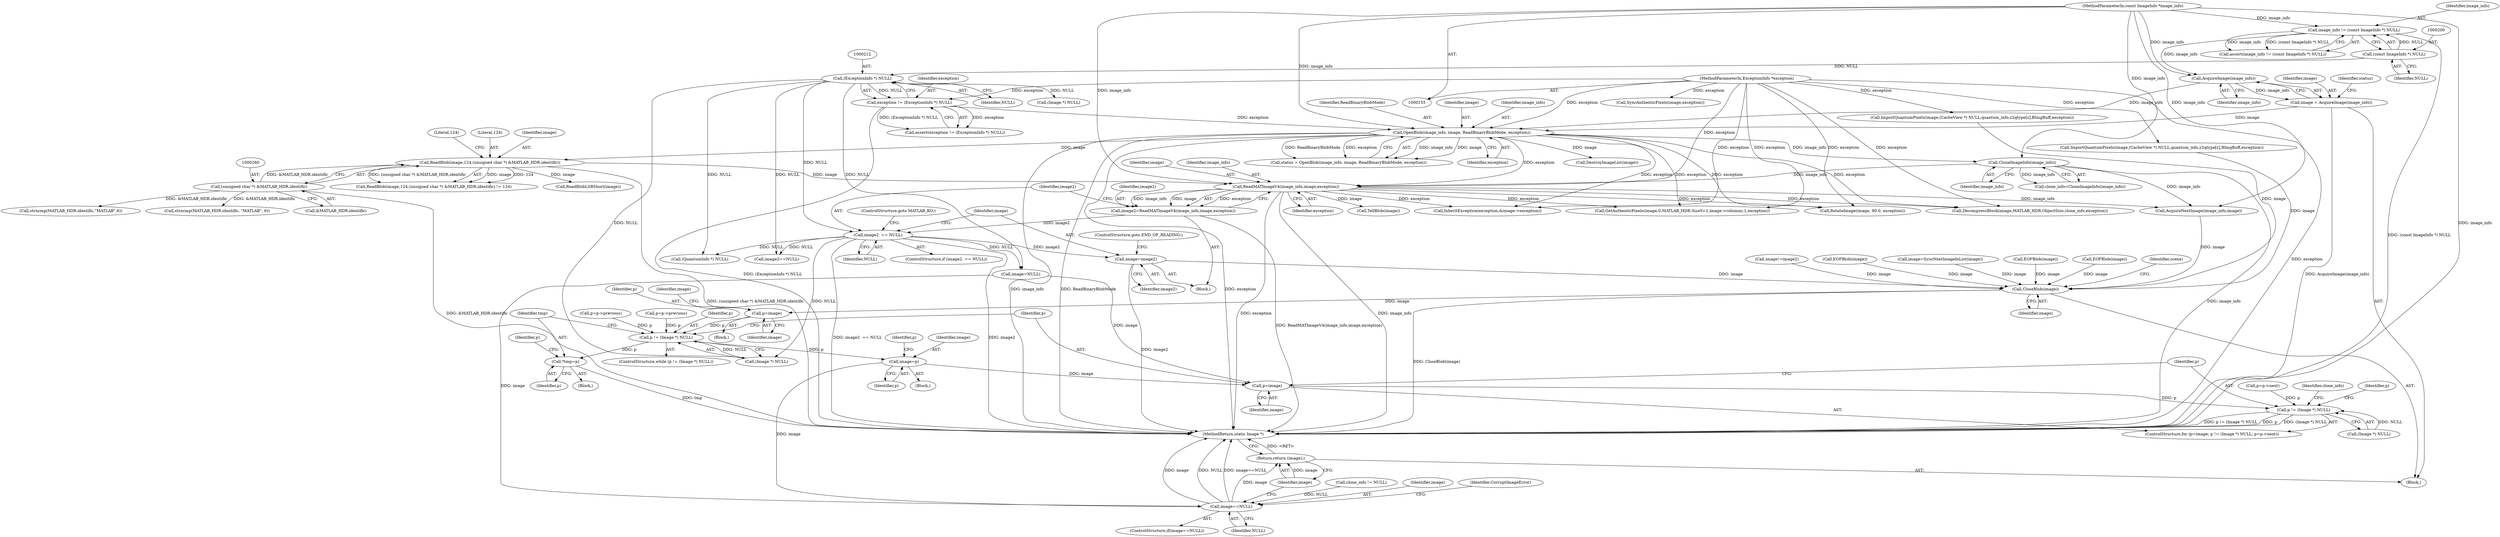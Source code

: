 digraph "0_ImageMagick_437a35e57db5ec078f4a3ccbf71f941276e88430@pointer" {
"1000290" [label="(Call,image=image2)"];
"1000286" [label="(Call,image2  == NULL)"];
"1000279" [label="(Call,image2=ReadMATImageV4(image_info,image,exception))"];
"1000281" [label="(Call,ReadMATImageV4(image_info,image,exception))"];
"1000252" [label="(Call,CloneImageInfo(image_info))"];
"1000232" [label="(Call,OpenBlob(image_info, image, ReadBinaryBlobMode, exception))"];
"1000228" [label="(Call,AcquireImage(image_info))"];
"1000197" [label="(Call,image_info != (const ImageInfo *) NULL)"];
"1000156" [label="(MethodParameterIn,const ImageInfo *image_info)"];
"1000199" [label="(Call,(const ImageInfo *) NULL)"];
"1000226" [label="(Call,image = AcquireImage(image_info))"];
"1000209" [label="(Call,exception != (ExceptionInfo *) NULL)"];
"1000157" [label="(MethodParameterIn,ExceptionInfo *exception)"];
"1000211" [label="(Call,(ExceptionInfo *) NULL)"];
"1000256" [label="(Call,ReadBlob(image,124,(unsigned char *) &MATLAB_HDR.identific))"];
"1000259" [label="(Call,(unsigned char *) &MATLAB_HDR.identific)"];
"1001704" [label="(Call,CloseBlob(image))"];
"1001712" [label="(Call,p=image)"];
"1001719" [label="(Call,p != (Image *) NULL)"];
"1001726" [label="(Call,*tmp=p)"];
"1001752" [label="(Call,image=p)"];
"1001761" [label="(Call,p=image)"];
"1001764" [label="(Call,p != (Image *) NULL)"];
"1001819" [label="(Call,image==NULL)"];
"1001825" [label="(Return,return (image);)"];
"1001728" [label="(Identifier,p)"];
"1000528" [label="(Call,image!=image2)"];
"1000257" [label="(Identifier,image)"];
"1000284" [label="(Identifier,exception)"];
"1000255" [label="(Call,ReadBlob(image,124,(unsigned char *) &MATLAB_HDR.identific) != 124)"];
"1000198" [label="(Identifier,image_info)"];
"1001825" [label="(Return,return (image);)"];
"1000228" [label="(Call,AcquireImage(image_info))"];
"1001763" [label="(Identifier,image)"];
"1000265" [label="(Literal,124)"];
"1000261" [label="(Call,&MATLAB_HDR.identific)"];
"1001819" [label="(Call,image==NULL)"];
"1001715" [label="(Call,image=NULL)"];
"1001302" [label="(Call,ImportQuantumPixels(image,(CacheView *) NULL,quantum_info,z2qtype[z],BImgBuff,exception))"];
"1001718" [label="(ControlStructure,while (p != (Image *) NULL))"];
"1001827" [label="(MethodReturn,static Image *)"];
"1001764" [label="(Call,p != (Image *) NULL)"];
"1000256" [label="(Call,ReadBlob(image,124,(unsigned char *) &MATLAB_HDR.identific))"];
"1001754" [label="(Identifier,p)"];
"1000278" [label="(Block,)"];
"1000424" [label="(Call,EOFBlob(image))"];
"1000285" [label="(ControlStructure,if (image2  == NULL))"];
"1000213" [label="(Identifier,NULL)"];
"1001769" [label="(Call,p=p->next)"];
"1000227" [label="(Identifier,image)"];
"1001826" [label="(Identifier,image)"];
"1001781" [label="(Call,clone_info != NULL)"];
"1001766" [label="(Call,(Image *) NULL)"];
"1000244" [label="(Call,DestroyImageList(image))"];
"1000258" [label="(Literal,124)"];
"1000291" [label="(Identifier,image)"];
"1001724" [label="(Block,)"];
"1001606" [label="(Call,AcquireNextImage(image_info,image))"];
"1000289" [label="(ControlStructure,goto MATLAB_KO;)"];
"1000156" [label="(MethodParameterIn,const ImageInfo *image_info)"];
"1001077" [label="(Call,InheritException(exception,&image->exception))"];
"1001618" [label="(Call,image=SyncNextImageInList(image))"];
"1001762" [label="(Identifier,p)"];
"1000293" [label="(ControlStructure,goto END_OF_READING;)"];
"1001714" [label="(Identifier,image)"];
"1001761" [label="(Call,p=image)"];
"1000199" [label="(Call,(const ImageInfo *) NULL)"];
"1001753" [label="(Identifier,image)"];
"1000226" [label="(Call,image = AcquireImage(image_info))"];
"1001514" [label="(Call,RotateImage(image, 90.0, exception))"];
"1001818" [label="(ControlStructure,if(image==NULL))"];
"1000283" [label="(Identifier,image)"];
"1000208" [label="(Call,assert(exception != (ExceptionInfo *) NULL))"];
"1000230" [label="(Call,status = OpenBlob(image_info, image, ReadBinaryBlobMode, exception))"];
"1000290" [label="(Call,image=image2)"];
"1000247" [label="(Call,(Image *) NULL)"];
"1000196" [label="(Call,assert(image_info != (const ImageInfo *) NULL))"];
"1001706" [label="(Block,)"];
"1000253" [label="(Identifier,image_info)"];
"1000234" [label="(Identifier,image)"];
"1001704" [label="(Call,CloseBlob(image))"];
"1001782" [label="(Identifier,clone_info)"];
"1000279" [label="(Call,image2=ReadMATImageV4(image_info,image,exception))"];
"1000250" [label="(Call,clone_info=CloneImageInfo(image_info))"];
"1001742" [label="(Call,p=p->previous)"];
"1000434" [label="(Call,EOFBlob(image))"];
"1000280" [label="(Identifier,image2)"];
"1001712" [label="(Call,p=image)"];
"1000281" [label="(Call,ReadMATImageV4(image_info,image,exception))"];
"1000401" [label="(Call,TellBlob(image))"];
"1000405" [label="(Call,EOFBlob(image))"];
"1001721" [label="(Call,(Image *) NULL)"];
"1000211" [label="(Call,(ExceptionInfo *) NULL)"];
"1000231" [label="(Identifier,status)"];
"1000288" [label="(Identifier,NULL)"];
"1000233" [label="(Identifier,image_info)"];
"1000984" [label="(Call,(QuantumInfo *) NULL)"];
"1000458" [label="(Call,DecompressBlock(image,MATLAB_HDR.ObjectSize,clone_info,exception))"];
"1000282" [label="(Identifier,image_info)"];
"1001342" [label="(Call,SyncAuthenticPixels(image,exception))"];
"1000235" [label="(Identifier,ReadBinaryBlobMode)"];
"1000232" [label="(Call,OpenBlob(image_info, image, ReadBinaryBlobMode, exception))"];
"1000197" [label="(Call,image_info != (const ImageInfo *) NULL)"];
"1001713" [label="(Identifier,p)"];
"1000210" [label="(Identifier,exception)"];
"1001760" [label="(ControlStructure,for (p=image; p != (Image *) NULL; p=p->next))"];
"1000229" [label="(Identifier,image_info)"];
"1000286" [label="(Call,image2  == NULL)"];
"1001716" [label="(Identifier,image)"];
"1001755" [label="(Call,p=p->previous)"];
"1000201" [label="(Identifier,NULL)"];
"1001710" [label="(Identifier,scene)"];
"1001752" [label="(Call,image=p)"];
"1000236" [label="(Identifier,exception)"];
"1000157" [label="(MethodParameterIn,ExceptionInfo *exception)"];
"1000271" [label="(Call,strncmp(MATLAB_HDR.identific,\"MATLAB\",6))"];
"1001756" [label="(Identifier,p)"];
"1001751" [label="(Block,)"];
"1001726" [label="(Call,*tmp=p)"];
"1001705" [label="(Identifier,image)"];
"1000287" [label="(Identifier,image2)"];
"1000158" [label="(Block,)"];
"1000298" [label="(Call,ReadBlobLSBShort(image))"];
"1001266" [label="(Call,ImportQuantumPixels(image,(CacheView *) NULL,quantum_info,z2qtype[z],BImgBuff,exception))"];
"1000209" [label="(Call,exception != (ExceptionInfo *) NULL)"];
"1000292" [label="(Identifier,image2)"];
"1001174" [label="(Call,GetAuthenticPixels(image,0,MATLAB_HDR.SizeY-i-1,image->columns,1,exception))"];
"1000389" [label="(Call,strncmp(MATLAB_HDR.identific, \"MATLAB\", 6))"];
"1001720" [label="(Identifier,p)"];
"1001765" [label="(Identifier,p)"];
"1000466" [label="(Call,image2==NULL)"];
"1000259" [label="(Call,(unsigned char *) &MATLAB_HDR.identific)"];
"1000252" [label="(Call,CloneImageInfo(image_info))"];
"1001820" [label="(Identifier,image)"];
"1001727" [label="(Identifier,tmp)"];
"1001823" [label="(Identifier,CorruptImageError)"];
"1001776" [label="(Identifier,p)"];
"1001719" [label="(Call,p != (Image *) NULL)"];
"1001733" [label="(Identifier,p)"];
"1001821" [label="(Identifier,NULL)"];
"1000290" -> "1000278"  [label="AST: "];
"1000290" -> "1000292"  [label="CFG: "];
"1000291" -> "1000290"  [label="AST: "];
"1000292" -> "1000290"  [label="AST: "];
"1000293" -> "1000290"  [label="CFG: "];
"1000290" -> "1001827"  [label="DDG: image2"];
"1000286" -> "1000290"  [label="DDG: image2"];
"1000290" -> "1001704"  [label="DDG: image"];
"1000286" -> "1000285"  [label="AST: "];
"1000286" -> "1000288"  [label="CFG: "];
"1000287" -> "1000286"  [label="AST: "];
"1000288" -> "1000286"  [label="AST: "];
"1000289" -> "1000286"  [label="CFG: "];
"1000291" -> "1000286"  [label="CFG: "];
"1000286" -> "1001827"  [label="DDG: image2  == NULL"];
"1000286" -> "1001827"  [label="DDG: image2"];
"1000279" -> "1000286"  [label="DDG: image2"];
"1000211" -> "1000286"  [label="DDG: NULL"];
"1000286" -> "1000466"  [label="DDG: NULL"];
"1000286" -> "1000984"  [label="DDG: NULL"];
"1000286" -> "1001715"  [label="DDG: NULL"];
"1000286" -> "1001721"  [label="DDG: NULL"];
"1000279" -> "1000278"  [label="AST: "];
"1000279" -> "1000281"  [label="CFG: "];
"1000280" -> "1000279"  [label="AST: "];
"1000281" -> "1000279"  [label="AST: "];
"1000287" -> "1000279"  [label="CFG: "];
"1000279" -> "1001827"  [label="DDG: ReadMATImageV4(image_info,image,exception)"];
"1000281" -> "1000279"  [label="DDG: image_info"];
"1000281" -> "1000279"  [label="DDG: image"];
"1000281" -> "1000279"  [label="DDG: exception"];
"1000281" -> "1000284"  [label="CFG: "];
"1000282" -> "1000281"  [label="AST: "];
"1000283" -> "1000281"  [label="AST: "];
"1000284" -> "1000281"  [label="AST: "];
"1000281" -> "1001827"  [label="DDG: image_info"];
"1000281" -> "1001827"  [label="DDG: exception"];
"1000252" -> "1000281"  [label="DDG: image_info"];
"1000156" -> "1000281"  [label="DDG: image_info"];
"1000256" -> "1000281"  [label="DDG: image"];
"1000232" -> "1000281"  [label="DDG: exception"];
"1000157" -> "1000281"  [label="DDG: exception"];
"1000281" -> "1000401"  [label="DDG: image"];
"1000281" -> "1000458"  [label="DDG: exception"];
"1000281" -> "1001077"  [label="DDG: exception"];
"1000281" -> "1001174"  [label="DDG: exception"];
"1000281" -> "1001514"  [label="DDG: exception"];
"1000281" -> "1001606"  [label="DDG: image_info"];
"1000252" -> "1000250"  [label="AST: "];
"1000252" -> "1000253"  [label="CFG: "];
"1000253" -> "1000252"  [label="AST: "];
"1000250" -> "1000252"  [label="CFG: "];
"1000252" -> "1001827"  [label="DDG: image_info"];
"1000252" -> "1000250"  [label="DDG: image_info"];
"1000232" -> "1000252"  [label="DDG: image_info"];
"1000156" -> "1000252"  [label="DDG: image_info"];
"1000252" -> "1001606"  [label="DDG: image_info"];
"1000232" -> "1000230"  [label="AST: "];
"1000232" -> "1000236"  [label="CFG: "];
"1000233" -> "1000232"  [label="AST: "];
"1000234" -> "1000232"  [label="AST: "];
"1000235" -> "1000232"  [label="AST: "];
"1000236" -> "1000232"  [label="AST: "];
"1000230" -> "1000232"  [label="CFG: "];
"1000232" -> "1001827"  [label="DDG: exception"];
"1000232" -> "1001827"  [label="DDG: image_info"];
"1000232" -> "1001827"  [label="DDG: ReadBinaryBlobMode"];
"1000232" -> "1000230"  [label="DDG: image_info"];
"1000232" -> "1000230"  [label="DDG: image"];
"1000232" -> "1000230"  [label="DDG: ReadBinaryBlobMode"];
"1000232" -> "1000230"  [label="DDG: exception"];
"1000228" -> "1000232"  [label="DDG: image_info"];
"1000156" -> "1000232"  [label="DDG: image_info"];
"1000226" -> "1000232"  [label="DDG: image"];
"1000209" -> "1000232"  [label="DDG: exception"];
"1000157" -> "1000232"  [label="DDG: exception"];
"1000232" -> "1000244"  [label="DDG: image"];
"1000232" -> "1000256"  [label="DDG: image"];
"1000232" -> "1000458"  [label="DDG: exception"];
"1000232" -> "1001077"  [label="DDG: exception"];
"1000232" -> "1001174"  [label="DDG: exception"];
"1000232" -> "1001514"  [label="DDG: exception"];
"1000228" -> "1000226"  [label="AST: "];
"1000228" -> "1000229"  [label="CFG: "];
"1000229" -> "1000228"  [label="AST: "];
"1000226" -> "1000228"  [label="CFG: "];
"1000228" -> "1000226"  [label="DDG: image_info"];
"1000197" -> "1000228"  [label="DDG: image_info"];
"1000156" -> "1000228"  [label="DDG: image_info"];
"1000197" -> "1000196"  [label="AST: "];
"1000197" -> "1000199"  [label="CFG: "];
"1000198" -> "1000197"  [label="AST: "];
"1000199" -> "1000197"  [label="AST: "];
"1000196" -> "1000197"  [label="CFG: "];
"1000197" -> "1001827"  [label="DDG: (const ImageInfo *) NULL"];
"1000197" -> "1000196"  [label="DDG: image_info"];
"1000197" -> "1000196"  [label="DDG: (const ImageInfo *) NULL"];
"1000156" -> "1000197"  [label="DDG: image_info"];
"1000199" -> "1000197"  [label="DDG: NULL"];
"1000156" -> "1000155"  [label="AST: "];
"1000156" -> "1001827"  [label="DDG: image_info"];
"1000156" -> "1001606"  [label="DDG: image_info"];
"1000199" -> "1000201"  [label="CFG: "];
"1000200" -> "1000199"  [label="AST: "];
"1000201" -> "1000199"  [label="AST: "];
"1000199" -> "1000211"  [label="DDG: NULL"];
"1000226" -> "1000158"  [label="AST: "];
"1000227" -> "1000226"  [label="AST: "];
"1000231" -> "1000226"  [label="CFG: "];
"1000226" -> "1001827"  [label="DDG: AcquireImage(image_info)"];
"1000209" -> "1000208"  [label="AST: "];
"1000209" -> "1000211"  [label="CFG: "];
"1000210" -> "1000209"  [label="AST: "];
"1000211" -> "1000209"  [label="AST: "];
"1000208" -> "1000209"  [label="CFG: "];
"1000209" -> "1001827"  [label="DDG: (ExceptionInfo *) NULL"];
"1000209" -> "1000208"  [label="DDG: exception"];
"1000209" -> "1000208"  [label="DDG: (ExceptionInfo *) NULL"];
"1000157" -> "1000209"  [label="DDG: exception"];
"1000211" -> "1000209"  [label="DDG: NULL"];
"1000157" -> "1000155"  [label="AST: "];
"1000157" -> "1001827"  [label="DDG: exception"];
"1000157" -> "1000458"  [label="DDG: exception"];
"1000157" -> "1001077"  [label="DDG: exception"];
"1000157" -> "1001174"  [label="DDG: exception"];
"1000157" -> "1001266"  [label="DDG: exception"];
"1000157" -> "1001302"  [label="DDG: exception"];
"1000157" -> "1001342"  [label="DDG: exception"];
"1000157" -> "1001514"  [label="DDG: exception"];
"1000211" -> "1000213"  [label="CFG: "];
"1000212" -> "1000211"  [label="AST: "];
"1000213" -> "1000211"  [label="AST: "];
"1000211" -> "1000247"  [label="DDG: NULL"];
"1000211" -> "1000466"  [label="DDG: NULL"];
"1000211" -> "1000984"  [label="DDG: NULL"];
"1000211" -> "1001715"  [label="DDG: NULL"];
"1000211" -> "1001721"  [label="DDG: NULL"];
"1000256" -> "1000255"  [label="AST: "];
"1000256" -> "1000259"  [label="CFG: "];
"1000257" -> "1000256"  [label="AST: "];
"1000258" -> "1000256"  [label="AST: "];
"1000259" -> "1000256"  [label="AST: "];
"1000265" -> "1000256"  [label="CFG: "];
"1000256" -> "1001827"  [label="DDG: (unsigned char *) &MATLAB_HDR.identific"];
"1000256" -> "1000255"  [label="DDG: image"];
"1000256" -> "1000255"  [label="DDG: 124"];
"1000256" -> "1000255"  [label="DDG: (unsigned char *) &MATLAB_HDR.identific"];
"1000259" -> "1000256"  [label="DDG: &MATLAB_HDR.identific"];
"1000256" -> "1000298"  [label="DDG: image"];
"1000259" -> "1000261"  [label="CFG: "];
"1000260" -> "1000259"  [label="AST: "];
"1000261" -> "1000259"  [label="AST: "];
"1000259" -> "1001827"  [label="DDG: &MATLAB_HDR.identific"];
"1000259" -> "1000271"  [label="DDG: &MATLAB_HDR.identific"];
"1000259" -> "1000389"  [label="DDG: &MATLAB_HDR.identific"];
"1001704" -> "1000158"  [label="AST: "];
"1001704" -> "1001705"  [label="CFG: "];
"1001705" -> "1001704"  [label="AST: "];
"1001710" -> "1001704"  [label="CFG: "];
"1001704" -> "1001827"  [label="DDG: CloseBlob(image)"];
"1001266" -> "1001704"  [label="DDG: image"];
"1001618" -> "1001704"  [label="DDG: image"];
"1000424" -> "1001704"  [label="DDG: image"];
"1000528" -> "1001704"  [label="DDG: image"];
"1001606" -> "1001704"  [label="DDG: image"];
"1000434" -> "1001704"  [label="DDG: image"];
"1000405" -> "1001704"  [label="DDG: image"];
"1001302" -> "1001704"  [label="DDG: image"];
"1001704" -> "1001712"  [label="DDG: image"];
"1001712" -> "1001706"  [label="AST: "];
"1001712" -> "1001714"  [label="CFG: "];
"1001713" -> "1001712"  [label="AST: "];
"1001714" -> "1001712"  [label="AST: "];
"1001716" -> "1001712"  [label="CFG: "];
"1001712" -> "1001719"  [label="DDG: p"];
"1001719" -> "1001718"  [label="AST: "];
"1001719" -> "1001721"  [label="CFG: "];
"1001720" -> "1001719"  [label="AST: "];
"1001721" -> "1001719"  [label="AST: "];
"1001727" -> "1001719"  [label="CFG: "];
"1001762" -> "1001719"  [label="CFG: "];
"1001755" -> "1001719"  [label="DDG: p"];
"1001742" -> "1001719"  [label="DDG: p"];
"1001721" -> "1001719"  [label="DDG: NULL"];
"1001719" -> "1001726"  [label="DDG: p"];
"1001719" -> "1001752"  [label="DDG: p"];
"1001726" -> "1001724"  [label="AST: "];
"1001726" -> "1001728"  [label="CFG: "];
"1001727" -> "1001726"  [label="AST: "];
"1001728" -> "1001726"  [label="AST: "];
"1001733" -> "1001726"  [label="CFG: "];
"1001726" -> "1001827"  [label="DDG: tmp"];
"1001752" -> "1001751"  [label="AST: "];
"1001752" -> "1001754"  [label="CFG: "];
"1001753" -> "1001752"  [label="AST: "];
"1001754" -> "1001752"  [label="AST: "];
"1001756" -> "1001752"  [label="CFG: "];
"1001752" -> "1001761"  [label="DDG: image"];
"1001752" -> "1001819"  [label="DDG: image"];
"1001761" -> "1001760"  [label="AST: "];
"1001761" -> "1001763"  [label="CFG: "];
"1001762" -> "1001761"  [label="AST: "];
"1001763" -> "1001761"  [label="AST: "];
"1001765" -> "1001761"  [label="CFG: "];
"1001715" -> "1001761"  [label="DDG: image"];
"1001761" -> "1001764"  [label="DDG: p"];
"1001764" -> "1001760"  [label="AST: "];
"1001764" -> "1001766"  [label="CFG: "];
"1001765" -> "1001764"  [label="AST: "];
"1001766" -> "1001764"  [label="AST: "];
"1001776" -> "1001764"  [label="CFG: "];
"1001782" -> "1001764"  [label="CFG: "];
"1001764" -> "1001827"  [label="DDG: (Image *) NULL"];
"1001764" -> "1001827"  [label="DDG: p != (Image *) NULL"];
"1001764" -> "1001827"  [label="DDG: p"];
"1001769" -> "1001764"  [label="DDG: p"];
"1001766" -> "1001764"  [label="DDG: NULL"];
"1001819" -> "1001818"  [label="AST: "];
"1001819" -> "1001821"  [label="CFG: "];
"1001820" -> "1001819"  [label="AST: "];
"1001821" -> "1001819"  [label="AST: "];
"1001823" -> "1001819"  [label="CFG: "];
"1001826" -> "1001819"  [label="CFG: "];
"1001819" -> "1001827"  [label="DDG: image==NULL"];
"1001819" -> "1001827"  [label="DDG: image"];
"1001819" -> "1001827"  [label="DDG: NULL"];
"1001715" -> "1001819"  [label="DDG: image"];
"1001781" -> "1001819"  [label="DDG: NULL"];
"1001819" -> "1001825"  [label="DDG: image"];
"1001825" -> "1000158"  [label="AST: "];
"1001825" -> "1001826"  [label="CFG: "];
"1001826" -> "1001825"  [label="AST: "];
"1001827" -> "1001825"  [label="CFG: "];
"1001825" -> "1001827"  [label="DDG: <RET>"];
"1001826" -> "1001825"  [label="DDG: image"];
}
